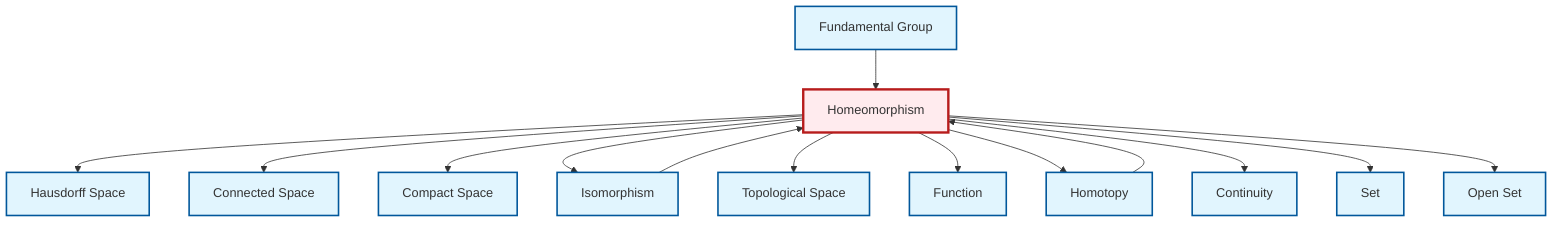 graph TD
    classDef definition fill:#e1f5fe,stroke:#01579b,stroke-width:2px
    classDef theorem fill:#f3e5f5,stroke:#4a148c,stroke-width:2px
    classDef axiom fill:#fff3e0,stroke:#e65100,stroke-width:2px
    classDef example fill:#e8f5e9,stroke:#1b5e20,stroke-width:2px
    classDef current fill:#ffebee,stroke:#b71c1c,stroke-width:3px
    def-topological-space["Topological Space"]:::definition
    def-homeomorphism["Homeomorphism"]:::definition
    def-open-set["Open Set"]:::definition
    def-set["Set"]:::definition
    def-function["Function"]:::definition
    def-continuity["Continuity"]:::definition
    def-hausdorff["Hausdorff Space"]:::definition
    def-homotopy["Homotopy"]:::definition
    def-compact["Compact Space"]:::definition
    def-connected["Connected Space"]:::definition
    def-isomorphism["Isomorphism"]:::definition
    def-fundamental-group["Fundamental Group"]:::definition
    def-homeomorphism --> def-hausdorff
    def-homeomorphism --> def-connected
    def-fundamental-group --> def-homeomorphism
    def-homotopy --> def-homeomorphism
    def-homeomorphism --> def-compact
    def-homeomorphism --> def-isomorphism
    def-homeomorphism --> def-topological-space
    def-homeomorphism --> def-function
    def-homeomorphism --> def-homotopy
    def-isomorphism --> def-homeomorphism
    def-homeomorphism --> def-continuity
    def-homeomorphism --> def-set
    def-homeomorphism --> def-open-set
    class def-homeomorphism current